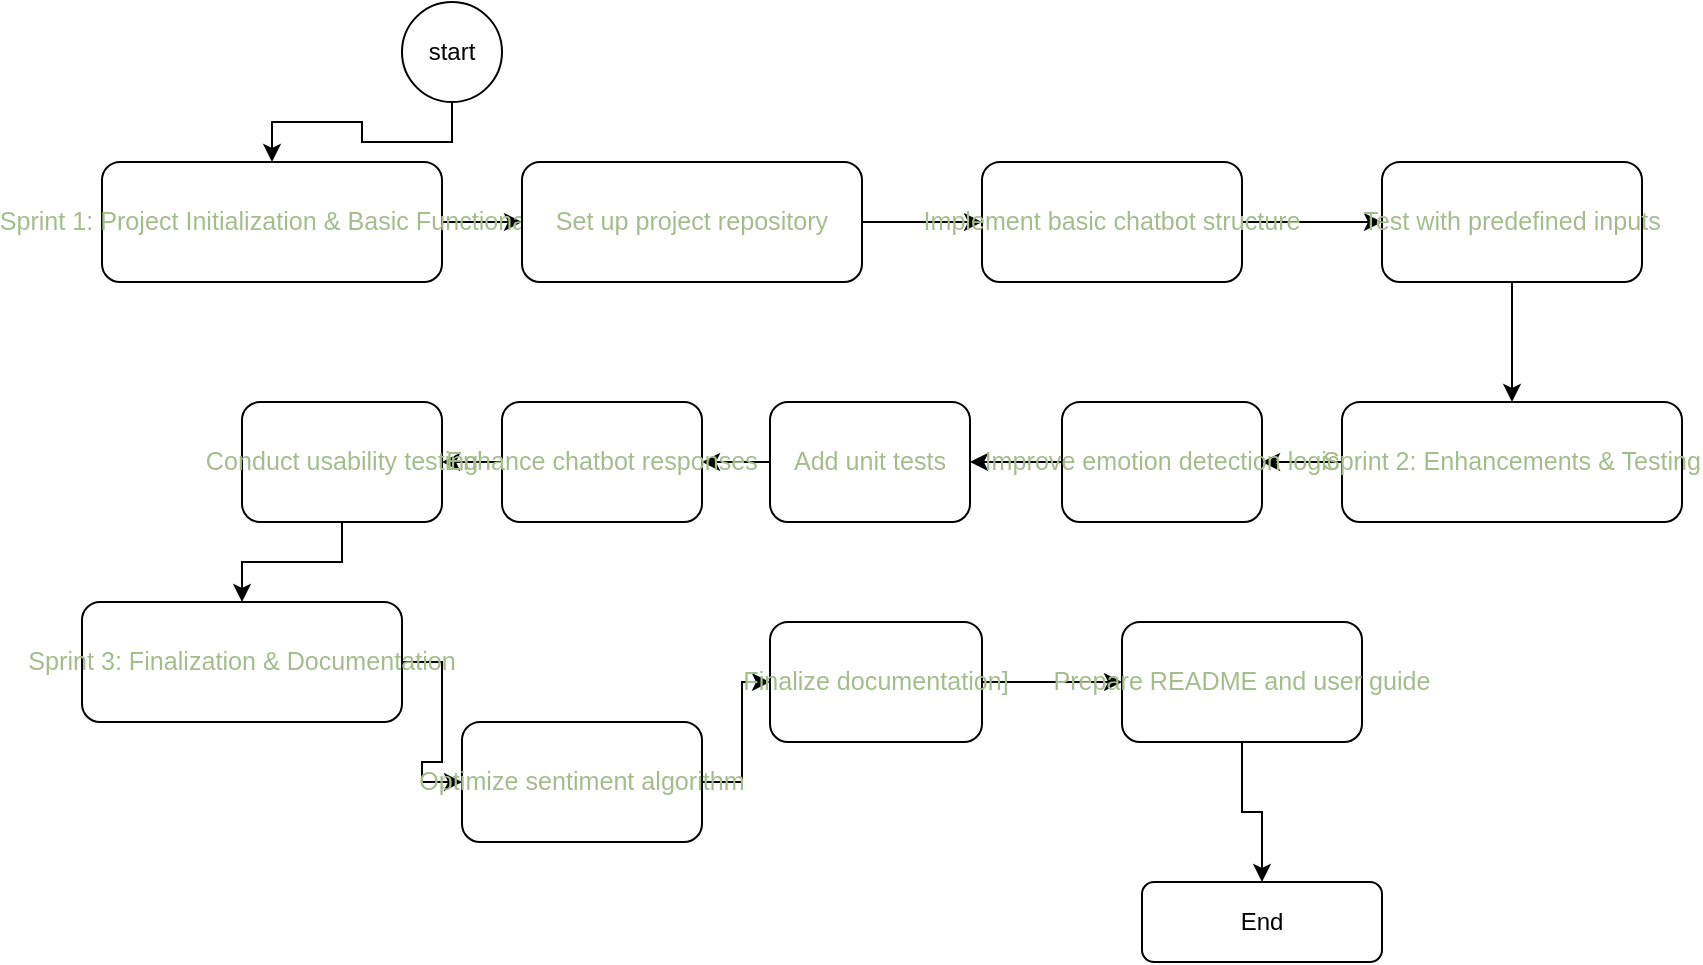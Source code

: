 <mxfile version="26.0.12">
  <diagram id="C5RBs43oDa-KdzZeNtuy" name="Page-1">
    <mxGraphModel dx="1050" dy="1772" grid="1" gridSize="10" guides="1" tooltips="1" connect="1" arrows="1" fold="1" page="1" pageScale="1" pageWidth="827" pageHeight="1169" math="0" shadow="0">
      <root>
        <mxCell id="WIyWlLk6GJQsqaUBKTNV-0" />
        <mxCell id="WIyWlLk6GJQsqaUBKTNV-1" parent="WIyWlLk6GJQsqaUBKTNV-0" />
        <mxCell id="fbKqByli1mYGJZvfQ3X9-5" value="" style="edgeStyle=orthogonalEdgeStyle;rounded=0;orthogonalLoop=1;jettySize=auto;html=1;" edge="1" parent="WIyWlLk6GJQsqaUBKTNV-1" source="WIyWlLk6GJQsqaUBKTNV-3" target="fbKqByli1mYGJZvfQ3X9-2">
          <mxGeometry relative="1" as="geometry" />
        </mxCell>
        <mxCell id="WIyWlLk6GJQsqaUBKTNV-3" value="&lt;pre style=&quot;font-family: var(--ds-font-family-code); overflow: auto; padding: calc(var(--ds-md-zoom)*8px)calc(var(--ds-md-zoom)*12px); text-wrap-mode: wrap; word-break: break-all; color: rgb(255, 255, 255); font-size: 12.573px; text-align: start; margin-top: 0px !important; margin-bottom: 0px !important;&quot;&gt;&lt;span style=&quot;color: rgb(163, 190, 140);&quot; class=&quot;token text string&quot;&gt;Sprint 1: Project Initialization &amp;amp; Basic Functionalit&lt;/span&gt;&lt;/pre&gt;" style="rounded=1;whiteSpace=wrap;html=1;fontSize=12;glass=0;strokeWidth=1;shadow=0;" parent="WIyWlLk6GJQsqaUBKTNV-1" vertex="1">
          <mxGeometry x="30" y="70" width="170" height="60" as="geometry" />
        </mxCell>
        <mxCell id="WIyWlLk6GJQsqaUBKTNV-11" value="End" style="rounded=1;whiteSpace=wrap;html=1;fontSize=12;glass=0;strokeWidth=1;shadow=0;" parent="WIyWlLk6GJQsqaUBKTNV-1" vertex="1">
          <mxGeometry x="550" y="430" width="120" height="40" as="geometry" />
        </mxCell>
        <mxCell id="fbKqByli1mYGJZvfQ3X9-1" value="" style="edgeStyle=orthogonalEdgeStyle;rounded=0;orthogonalLoop=1;jettySize=auto;html=1;" edge="1" parent="WIyWlLk6GJQsqaUBKTNV-1" source="fbKqByli1mYGJZvfQ3X9-0" target="WIyWlLk6GJQsqaUBKTNV-3">
          <mxGeometry relative="1" as="geometry" />
        </mxCell>
        <mxCell id="fbKqByli1mYGJZvfQ3X9-0" value="start" style="ellipse;whiteSpace=wrap;html=1;aspect=fixed;" vertex="1" parent="WIyWlLk6GJQsqaUBKTNV-1">
          <mxGeometry x="180" y="-10" width="50" height="50" as="geometry" />
        </mxCell>
        <mxCell id="fbKqByli1mYGJZvfQ3X9-6" value="" style="edgeStyle=orthogonalEdgeStyle;rounded=0;orthogonalLoop=1;jettySize=auto;html=1;" edge="1" parent="WIyWlLk6GJQsqaUBKTNV-1" source="fbKqByli1mYGJZvfQ3X9-2" target="fbKqByli1mYGJZvfQ3X9-3">
          <mxGeometry relative="1" as="geometry" />
        </mxCell>
        <mxCell id="fbKqByli1mYGJZvfQ3X9-2" value="&lt;pre style=&quot;font-family: var(--ds-font-family-code); overflow: auto; padding: calc(var(--ds-md-zoom)*8px)calc(var(--ds-md-zoom)*12px); text-wrap-mode: wrap; word-break: break-all; color: rgb(255, 255, 255); font-size: 12.573px; text-align: start; margin-top: 0px !important; margin-bottom: 0px !important;&quot;&gt;&lt;pre style=&quot;font-family: var(--ds-font-family-code); overflow: auto; padding: calc(var(--ds-md-zoom)*8px)calc(var(--ds-md-zoom)*12px); text-wrap-mode: wrap; word-break: break-all; margin-top: 0px !important; margin-bottom: 0px !important;&quot;&gt;&lt;span style=&quot;color: rgb(163, 190, 140);&quot; class=&quot;token text string&quot;&gt;Set up project repository&lt;/span&gt;&lt;/pre&gt;&lt;/pre&gt;" style="rounded=1;whiteSpace=wrap;html=1;fontSize=12;glass=0;strokeWidth=1;shadow=0;" vertex="1" parent="WIyWlLk6GJQsqaUBKTNV-1">
          <mxGeometry x="240" y="70" width="170" height="60" as="geometry" />
        </mxCell>
        <mxCell id="fbKqByli1mYGJZvfQ3X9-7" value="" style="edgeStyle=orthogonalEdgeStyle;rounded=0;orthogonalLoop=1;jettySize=auto;html=1;" edge="1" parent="WIyWlLk6GJQsqaUBKTNV-1" source="fbKqByli1mYGJZvfQ3X9-3" target="fbKqByli1mYGJZvfQ3X9-4">
          <mxGeometry relative="1" as="geometry" />
        </mxCell>
        <mxCell id="fbKqByli1mYGJZvfQ3X9-3" value="&lt;pre style=&quot;font-family: var(--ds-font-family-code); overflow: auto; padding: calc(var(--ds-md-zoom)*8px)calc(var(--ds-md-zoom)*12px); text-wrap-mode: wrap; word-break: break-all; color: rgb(255, 255, 255); font-size: 12.573px; text-align: start; margin-top: 0px !important; margin-bottom: 0px !important;&quot;&gt;&lt;pre style=&quot;font-family: var(--ds-font-family-code); overflow: auto; padding: calc(var(--ds-md-zoom)*8px)calc(var(--ds-md-zoom)*12px); text-wrap-mode: wrap; word-break: break-all; margin-top: 0px !important; margin-bottom: 0px !important;&quot;&gt;&lt;span style=&quot;color: rgb(163, 190, 140);&quot; class=&quot;token text string&quot;&gt;Implement basic chatbot structure&lt;/span&gt;&lt;/pre&gt;&lt;/pre&gt;" style="rounded=1;whiteSpace=wrap;html=1;fontSize=12;glass=0;strokeWidth=1;shadow=0;" vertex="1" parent="WIyWlLk6GJQsqaUBKTNV-1">
          <mxGeometry x="470" y="70" width="130" height="60" as="geometry" />
        </mxCell>
        <mxCell id="fbKqByli1mYGJZvfQ3X9-9" value="" style="edgeStyle=orthogonalEdgeStyle;rounded=0;orthogonalLoop=1;jettySize=auto;html=1;" edge="1" parent="WIyWlLk6GJQsqaUBKTNV-1" source="fbKqByli1mYGJZvfQ3X9-4" target="fbKqByli1mYGJZvfQ3X9-8">
          <mxGeometry relative="1" as="geometry" />
        </mxCell>
        <mxCell id="fbKqByli1mYGJZvfQ3X9-4" value="&lt;pre style=&quot;font-family: var(--ds-font-family-code); overflow: auto; padding: calc(var(--ds-md-zoom)*8px)calc(var(--ds-md-zoom)*12px); text-wrap-mode: wrap; word-break: break-all; color: rgb(255, 255, 255); font-size: 12.573px; text-align: start; margin-top: 0px !important; margin-bottom: 0px !important;&quot;&gt;&lt;pre style=&quot;font-family: var(--ds-font-family-code); overflow: auto; padding: calc(var(--ds-md-zoom)*8px)calc(var(--ds-md-zoom)*12px); text-wrap-mode: wrap; word-break: break-all; margin-top: 0px !important; margin-bottom: 0px !important;&quot;&gt;&lt;span style=&quot;color: rgb(163, 190, 140);&quot; class=&quot;token text string&quot;&gt;Test with predefined inputs&lt;/span&gt;&lt;/pre&gt;&lt;/pre&gt;" style="rounded=1;whiteSpace=wrap;html=1;fontSize=12;glass=0;strokeWidth=1;shadow=0;" vertex="1" parent="WIyWlLk6GJQsqaUBKTNV-1">
          <mxGeometry x="670" y="70" width="130" height="60" as="geometry" />
        </mxCell>
        <mxCell id="fbKqByli1mYGJZvfQ3X9-14" value="" style="edgeStyle=orthogonalEdgeStyle;rounded=0;orthogonalLoop=1;jettySize=auto;html=1;" edge="1" parent="WIyWlLk6GJQsqaUBKTNV-1" source="fbKqByli1mYGJZvfQ3X9-8" target="fbKqByli1mYGJZvfQ3X9-10">
          <mxGeometry relative="1" as="geometry" />
        </mxCell>
        <mxCell id="fbKqByli1mYGJZvfQ3X9-8" value="&lt;pre style=&quot;font-family: var(--ds-font-family-code); overflow: auto; padding: calc(var(--ds-md-zoom)*8px)calc(var(--ds-md-zoom)*12px); text-wrap-mode: wrap; word-break: break-all; color: rgb(255, 255, 255); font-size: 12.573px; text-align: start; margin-top: 0px !important; margin-bottom: 0px !important;&quot;&gt;&lt;pre style=&quot;font-family: var(--ds-font-family-code); overflow: auto; padding: calc(var(--ds-md-zoom)*8px)calc(var(--ds-md-zoom)*12px); text-wrap-mode: wrap; word-break: break-all; margin-top: 0px !important; margin-bottom: 0px !important;&quot;&gt;&lt;span style=&quot;color: rgb(163, 190, 140);&quot; class=&quot;token text string&quot;&gt;Sprint 2: Enhancements &amp;amp; Testing&lt;/span&gt;&lt;/pre&gt;&lt;/pre&gt;" style="rounded=1;whiteSpace=wrap;html=1;fontSize=12;glass=0;strokeWidth=1;shadow=0;" vertex="1" parent="WIyWlLk6GJQsqaUBKTNV-1">
          <mxGeometry x="650" y="190" width="170" height="60" as="geometry" />
        </mxCell>
        <mxCell id="fbKqByli1mYGJZvfQ3X9-15" value="" style="edgeStyle=orthogonalEdgeStyle;rounded=0;orthogonalLoop=1;jettySize=auto;html=1;" edge="1" parent="WIyWlLk6GJQsqaUBKTNV-1" source="fbKqByli1mYGJZvfQ3X9-10" target="fbKqByli1mYGJZvfQ3X9-11">
          <mxGeometry relative="1" as="geometry" />
        </mxCell>
        <mxCell id="fbKqByli1mYGJZvfQ3X9-10" value="&lt;pre style=&quot;font-family: var(--ds-font-family-code); overflow: auto; padding: calc(var(--ds-md-zoom)*8px)calc(var(--ds-md-zoom)*12px); text-wrap-mode: wrap; word-break: break-all; color: rgb(255, 255, 255); font-size: 12.573px; text-align: start; margin-top: 0px !important; margin-bottom: 0px !important;&quot;&gt;&lt;pre style=&quot;font-family: var(--ds-font-family-code); overflow: auto; padding: calc(var(--ds-md-zoom)*8px)calc(var(--ds-md-zoom)*12px); text-wrap-mode: wrap; word-break: break-all; margin-top: 0px !important; margin-bottom: 0px !important;&quot;&gt;&lt;span style=&quot;color: rgb(163, 190, 140);&quot; class=&quot;token text string&quot;&gt;Improve emotion detection logic&lt;/span&gt;&lt;/pre&gt;&lt;/pre&gt;" style="rounded=1;whiteSpace=wrap;html=1;fontSize=12;glass=0;strokeWidth=1;shadow=0;" vertex="1" parent="WIyWlLk6GJQsqaUBKTNV-1">
          <mxGeometry x="510" y="190" width="100" height="60" as="geometry" />
        </mxCell>
        <mxCell id="fbKqByli1mYGJZvfQ3X9-16" value="" style="edgeStyle=orthogonalEdgeStyle;rounded=0;orthogonalLoop=1;jettySize=auto;html=1;" edge="1" parent="WIyWlLk6GJQsqaUBKTNV-1" source="fbKqByli1mYGJZvfQ3X9-11" target="fbKqByli1mYGJZvfQ3X9-12">
          <mxGeometry relative="1" as="geometry" />
        </mxCell>
        <mxCell id="fbKqByli1mYGJZvfQ3X9-11" value="&lt;pre style=&quot;font-family: var(--ds-font-family-code); overflow: auto; padding: calc(var(--ds-md-zoom)*8px)calc(var(--ds-md-zoom)*12px); text-wrap-mode: wrap; word-break: break-all; color: rgb(255, 255, 255); font-size: 12.573px; text-align: start; margin-top: 0px !important; margin-bottom: 0px !important;&quot;&gt;&lt;pre style=&quot;font-family: var(--ds-font-family-code); overflow: auto; padding: calc(var(--ds-md-zoom)*8px)calc(var(--ds-md-zoom)*12px); text-wrap-mode: wrap; word-break: break-all; margin-top: 0px !important; margin-bottom: 0px !important;&quot;&gt;&lt;span style=&quot;color: rgb(163, 190, 140);&quot; class=&quot;token text string&quot;&gt;Add unit tests&lt;/span&gt;&lt;/pre&gt;&lt;/pre&gt;" style="rounded=1;whiteSpace=wrap;html=1;fontSize=12;glass=0;strokeWidth=1;shadow=0;" vertex="1" parent="WIyWlLk6GJQsqaUBKTNV-1">
          <mxGeometry x="364" y="190" width="100" height="60" as="geometry" />
        </mxCell>
        <mxCell id="fbKqByli1mYGJZvfQ3X9-17" value="" style="edgeStyle=orthogonalEdgeStyle;rounded=0;orthogonalLoop=1;jettySize=auto;html=1;" edge="1" parent="WIyWlLk6GJQsqaUBKTNV-1" source="fbKqByli1mYGJZvfQ3X9-12" target="fbKqByli1mYGJZvfQ3X9-13">
          <mxGeometry relative="1" as="geometry" />
        </mxCell>
        <mxCell id="fbKqByli1mYGJZvfQ3X9-12" value="&lt;pre style=&quot;font-family: var(--ds-font-family-code); overflow: auto; padding: calc(var(--ds-md-zoom)*8px)calc(var(--ds-md-zoom)*12px); text-wrap-mode: wrap; word-break: break-all; color: rgb(255, 255, 255); font-size: 12.573px; text-align: start; margin-top: 0px !important; margin-bottom: 0px !important;&quot;&gt;&lt;pre style=&quot;font-family: var(--ds-font-family-code); overflow: auto; padding: calc(var(--ds-md-zoom)*8px)calc(var(--ds-md-zoom)*12px); text-wrap-mode: wrap; word-break: break-all; margin-top: 0px !important; margin-bottom: 0px !important;&quot;&gt;&lt;span style=&quot;color: rgb(163, 190, 140);&quot; class=&quot;token text string&quot;&gt;Enhance chatbot responses&lt;/span&gt;&lt;/pre&gt;&lt;/pre&gt;" style="rounded=1;whiteSpace=wrap;html=1;fontSize=12;glass=0;strokeWidth=1;shadow=0;" vertex="1" parent="WIyWlLk6GJQsqaUBKTNV-1">
          <mxGeometry x="230" y="190" width="100" height="60" as="geometry" />
        </mxCell>
        <mxCell id="fbKqByli1mYGJZvfQ3X9-20" value="" style="edgeStyle=orthogonalEdgeStyle;rounded=0;orthogonalLoop=1;jettySize=auto;html=1;" edge="1" parent="WIyWlLk6GJQsqaUBKTNV-1" source="fbKqByli1mYGJZvfQ3X9-13" target="fbKqByli1mYGJZvfQ3X9-19">
          <mxGeometry relative="1" as="geometry" />
        </mxCell>
        <mxCell id="fbKqByli1mYGJZvfQ3X9-13" value="&lt;pre style=&quot;font-family: var(--ds-font-family-code); overflow: auto; padding: calc(var(--ds-md-zoom)*8px)calc(var(--ds-md-zoom)*12px); text-wrap-mode: wrap; word-break: break-all; color: rgb(255, 255, 255); font-size: 12.573px; text-align: start; margin-top: 0px !important; margin-bottom: 0px !important;&quot;&gt;&lt;pre style=&quot;font-family: var(--ds-font-family-code); overflow: auto; padding: calc(var(--ds-md-zoom)*8px)calc(var(--ds-md-zoom)*12px); text-wrap-mode: wrap; word-break: break-all; margin-top: 0px !important; margin-bottom: 0px !important;&quot;&gt;&lt;span style=&quot;color: rgb(163, 190, 140);&quot; class=&quot;token text string&quot;&gt;Conduct usability testing&lt;/span&gt;&lt;/pre&gt;&lt;/pre&gt;" style="rounded=1;whiteSpace=wrap;html=1;fontSize=12;glass=0;strokeWidth=1;shadow=0;" vertex="1" parent="WIyWlLk6GJQsqaUBKTNV-1">
          <mxGeometry x="100" y="190" width="100" height="60" as="geometry" />
        </mxCell>
        <mxCell id="fbKqByli1mYGJZvfQ3X9-25" value="" style="edgeStyle=orthogonalEdgeStyle;rounded=0;orthogonalLoop=1;jettySize=auto;html=1;" edge="1" parent="WIyWlLk6GJQsqaUBKTNV-1" source="fbKqByli1mYGJZvfQ3X9-19" target="fbKqByli1mYGJZvfQ3X9-21">
          <mxGeometry relative="1" as="geometry" />
        </mxCell>
        <mxCell id="fbKqByli1mYGJZvfQ3X9-19" value="&lt;pre style=&quot;font-family: var(--ds-font-family-code); overflow: auto; padding: calc(var(--ds-md-zoom)*8px)calc(var(--ds-md-zoom)*12px); text-wrap-mode: wrap; word-break: break-all; color: rgb(255, 255, 255); font-size: 12.573px; text-align: start; margin-top: 0px !important; margin-bottom: 0px !important;&quot;&gt;&lt;pre style=&quot;font-family: var(--ds-font-family-code); overflow: auto; padding: calc(var(--ds-md-zoom)*8px)calc(var(--ds-md-zoom)*12px); text-wrap-mode: wrap; word-break: break-all; margin-top: 0px !important; margin-bottom: 0px !important;&quot;&gt;&lt;span style=&quot;color: rgb(163, 190, 140);&quot; class=&quot;token text string&quot;&gt;Sprint 3: Finalization &amp;amp; Documentation&lt;/span&gt;&lt;/pre&gt;&lt;/pre&gt;" style="rounded=1;whiteSpace=wrap;html=1;fontSize=12;glass=0;strokeWidth=1;shadow=0;" vertex="1" parent="WIyWlLk6GJQsqaUBKTNV-1">
          <mxGeometry x="20" y="290" width="160" height="60" as="geometry" />
        </mxCell>
        <mxCell id="fbKqByli1mYGJZvfQ3X9-26" value="" style="edgeStyle=orthogonalEdgeStyle;rounded=0;orthogonalLoop=1;jettySize=auto;html=1;" edge="1" parent="WIyWlLk6GJQsqaUBKTNV-1" source="fbKqByli1mYGJZvfQ3X9-21" target="fbKqByli1mYGJZvfQ3X9-22">
          <mxGeometry relative="1" as="geometry" />
        </mxCell>
        <mxCell id="fbKqByli1mYGJZvfQ3X9-21" value="&lt;pre style=&quot;font-family: var(--ds-font-family-code); overflow: auto; padding: calc(var(--ds-md-zoom)*8px)calc(var(--ds-md-zoom)*12px); text-wrap-mode: wrap; word-break: break-all; color: rgb(255, 255, 255); font-size: 12.573px; text-align: start; margin-top: 0px !important; margin-bottom: 0px !important;&quot;&gt;&lt;pre style=&quot;font-family: var(--ds-font-family-code); overflow: auto; padding: calc(var(--ds-md-zoom)*8px)calc(var(--ds-md-zoom)*12px); text-wrap-mode: wrap; word-break: break-all; margin-top: 0px !important; margin-bottom: 0px !important;&quot;&gt;&lt;span style=&quot;color: rgb(163, 190, 140);&quot; class=&quot;token text string&quot;&gt;Optimize sentiment algorithm&lt;/span&gt;&lt;/pre&gt;&lt;/pre&gt;" style="rounded=1;whiteSpace=wrap;html=1;fontSize=12;glass=0;strokeWidth=1;shadow=0;" vertex="1" parent="WIyWlLk6GJQsqaUBKTNV-1">
          <mxGeometry x="210" y="350" width="120" height="60" as="geometry" />
        </mxCell>
        <mxCell id="fbKqByli1mYGJZvfQ3X9-27" value="" style="edgeStyle=orthogonalEdgeStyle;rounded=0;orthogonalLoop=1;jettySize=auto;html=1;" edge="1" parent="WIyWlLk6GJQsqaUBKTNV-1" source="fbKqByli1mYGJZvfQ3X9-22" target="fbKqByli1mYGJZvfQ3X9-23">
          <mxGeometry relative="1" as="geometry" />
        </mxCell>
        <mxCell id="fbKqByli1mYGJZvfQ3X9-22" value="&lt;pre style=&quot;font-family: var(--ds-font-family-code); overflow: auto; padding: calc(var(--ds-md-zoom)*8px)calc(var(--ds-md-zoom)*12px); text-wrap-mode: wrap; word-break: break-all; color: rgb(255, 255, 255); font-size: 12.573px; text-align: start; margin-top: 0px !important; margin-bottom: 0px !important;&quot;&gt;&lt;span style=&quot;color: rgb(163, 190, 140);&quot; class=&quot;token text string&quot;&gt;Finalize documentation]&lt;/span&gt;&lt;/pre&gt;" style="rounded=1;whiteSpace=wrap;html=1;fontSize=12;glass=0;strokeWidth=1;shadow=0;" vertex="1" parent="WIyWlLk6GJQsqaUBKTNV-1">
          <mxGeometry x="364" y="300" width="106" height="60" as="geometry" />
        </mxCell>
        <mxCell id="fbKqByli1mYGJZvfQ3X9-24" value="" style="edgeStyle=orthogonalEdgeStyle;rounded=0;orthogonalLoop=1;jettySize=auto;html=1;" edge="1" parent="WIyWlLk6GJQsqaUBKTNV-1" source="fbKqByli1mYGJZvfQ3X9-23" target="WIyWlLk6GJQsqaUBKTNV-11">
          <mxGeometry relative="1" as="geometry" />
        </mxCell>
        <mxCell id="fbKqByli1mYGJZvfQ3X9-23" value="&lt;pre style=&quot;font-family: var(--ds-font-family-code); overflow: auto; padding: calc(var(--ds-md-zoom)*8px)calc(var(--ds-md-zoom)*12px); text-wrap-mode: wrap; word-break: break-all; color: rgb(255, 255, 255); font-size: 12.573px; text-align: start; margin-top: 0px !important; margin-bottom: 0px !important;&quot;&gt;&lt;span style=&quot;color: rgb(163, 190, 140);&quot; class=&quot;token text string&quot;&gt;Prepare README and user guide&lt;/span&gt;&lt;/pre&gt;" style="rounded=1;whiteSpace=wrap;html=1;fontSize=12;glass=0;strokeWidth=1;shadow=0;" vertex="1" parent="WIyWlLk6GJQsqaUBKTNV-1">
          <mxGeometry x="540" y="300" width="120" height="60" as="geometry" />
        </mxCell>
      </root>
    </mxGraphModel>
  </diagram>
</mxfile>
